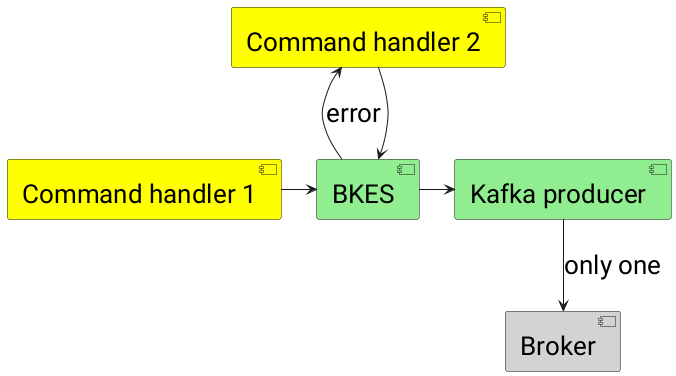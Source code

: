 @startuml
skinparam shadowing false
skinparam defaultFontName Roboto
skinparam defaultFontSize 26

[Command handler 1] as ch1 #Yellow
[Command handler 2] as ch2 #Yellow
[Broker] as ka #LightGrey
[Kafka producer] as kp #LightGreen
[BKES] as bk #LightGreen

ch1 -> bk
ch2 --> bk
bk -left-> ch2: error
bk -right-> kp
kp --> ka: only one

@enduml